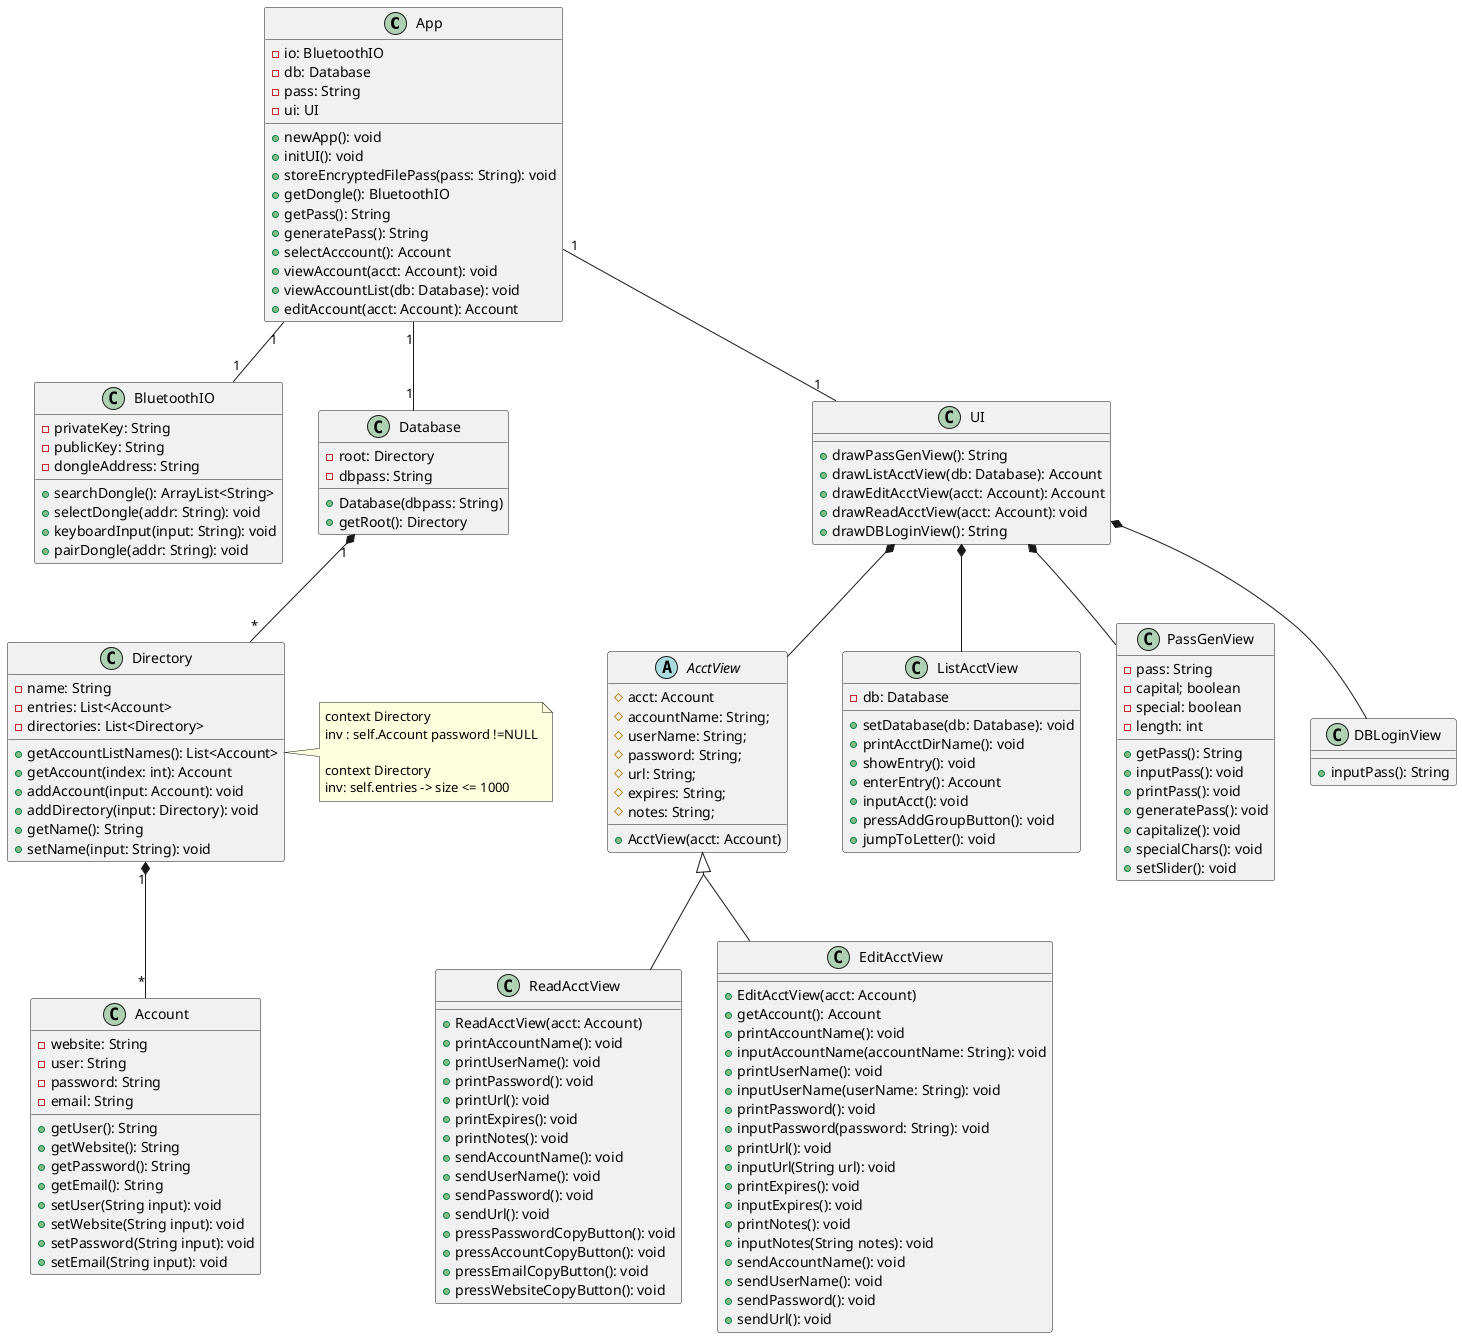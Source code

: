 @startuml
skinparam groupInheritance 2

class App {
  -io: BluetoothIO
  -db: Database
  -pass: String
  -ui: UI
  +newApp(): void
  +initUI(): void
  +storeEncryptedFilePass(pass: String): void
  +getDongle(): BluetoothIO
  +getPass(): String
  +generatePass(): String
  +selectAcccount(): Account
  +viewAccount(acct: Account): void
  +viewAccountList(db: Database): void
  +editAccount(acct: Account): Account
}

class BluetoothIO {
  -privateKey: String
  -publicKey: String
  -dongleAddress: String
  +searchDongle(): ArrayList<String>
  +selectDongle(addr: String): void
  +keyboardInput(input: String): void
  +pairDongle(addr: String): void
}

'class EncryptedFile {
''  -Database db
''  +EncryptedFile(){
''  }
''}
    class Directory {
      -name: String
      -entries: List<Account>
      -directories: List<Directory>
      +getAccountListNames(): List<Account>
      +getAccount(index: int): Account
      +addAccount(input: Account): void
      +addDirectory(input: Directory): void
      +getName(): String
      +setName(input: String): void
    }

    class Database{
      -root: Directory
      -dbpass: String
      +Database(dbpass: String)
      +getRoot(): Directory
    }

    class Account {
      -website: String
      -user: String
      -password: String
      -email: String
      +getUser(): String
      +getWebsite(): String
      +getPassword(): String
      +getEmail(): String
      +setUser(String input): void
      +setWebsite(String input): void
      +setPassword(String input): void
      +setEmail(String input): void
    }

    class UI{
      +drawPassGenView(): String
      +drawListAcctView(db: Database): Account
      +drawEditAcctView(acct: Account): Account
      +drawReadAcctView(acct: Account): void
      +drawDBLoginView(): String
    }

    abstract AcctView{
      #acct: Account
      #accountName: String;
      #userName: String;
      #password: String;
      #url: String;
      #expires: String;
      #notes: String;
      +AcctView(acct: Account)
    }

    class ListAcctView{
      -db: Database
      +setDatabase(db: Database): void
      +printAcctDirName(): void
      +showEntry(): void
      +enterEntry(): Account
      +inputAcct(): void
      +pressAddGroupButton(): void
      +jumpToLetter(): void
    }

    class PassGenView{
      -pass: String
      -capital; boolean
      -special: boolean
      -length: int
      +getPass(): String
      +inputPass(): void
      +printPass(): void
      +generatePass(): void
      +capitalize(): void
      +specialChars(): void
      +setSlider(): void
    }

    class DBLoginView{
      +inputPass(): String
    }

    class ReadAcctView{
      +ReadAcctView(acct: Account)
      +printAccountName(): void
      +printUserName(): void
      +printPassword(): void
      +printUrl(): void
      +printExpires(): void
      +printNotes(): void
      +sendAccountName(): void
      +sendUserName(): void
      +sendPassword(): void
      +sendUrl(): void
      +pressPasswordCopyButton(): void
      +pressAccountCopyButton(): void
      +pressEmailCopyButton(): void
      +pressWebsiteCopyButton(): void
    }

    class EditAcctView{
      +EditAcctView(acct: Account)
      +getAccount(): Account
      +printAccountName(): void
      +inputAccountName(accountName: String): void
      +printUserName(): void
      +inputUserName(userName: String): void
      +printPassword(): void
      +inputPassword(password: String): void
      +printUrl(): void
      +inputUrl(String url): void
      +printExpires(): void
      +inputExpires(): void
      +printNotes(): void
      +inputNotes(String notes): void
      +sendAccountName(): void
      +sendUserName(): void
      +sendPassword(): void
      +sendUrl(): void
    }

App "1" -- "1" BluetoothIO

'App "1" -- "1" EncryptedFile
'EncryptedFile "1" *-- "1" Database
App "1" -- "1" Database
Database "1" *-- "*" Directory
Directory "1" *-- "*" Account

App "1" -- "1" UI
UI *--  AcctView

note right of Directory
  context Directory
  inv : self.Account password !=NULL

  context Directory
  inv: self.entries -> size <= 1000
end note


AcctView <|-- EditAcctView
AcctView <|-- ReadAcctView
UI *-- ListAcctView
UI *-- PassGenView
UI *-- DBLoginView
@enduml
